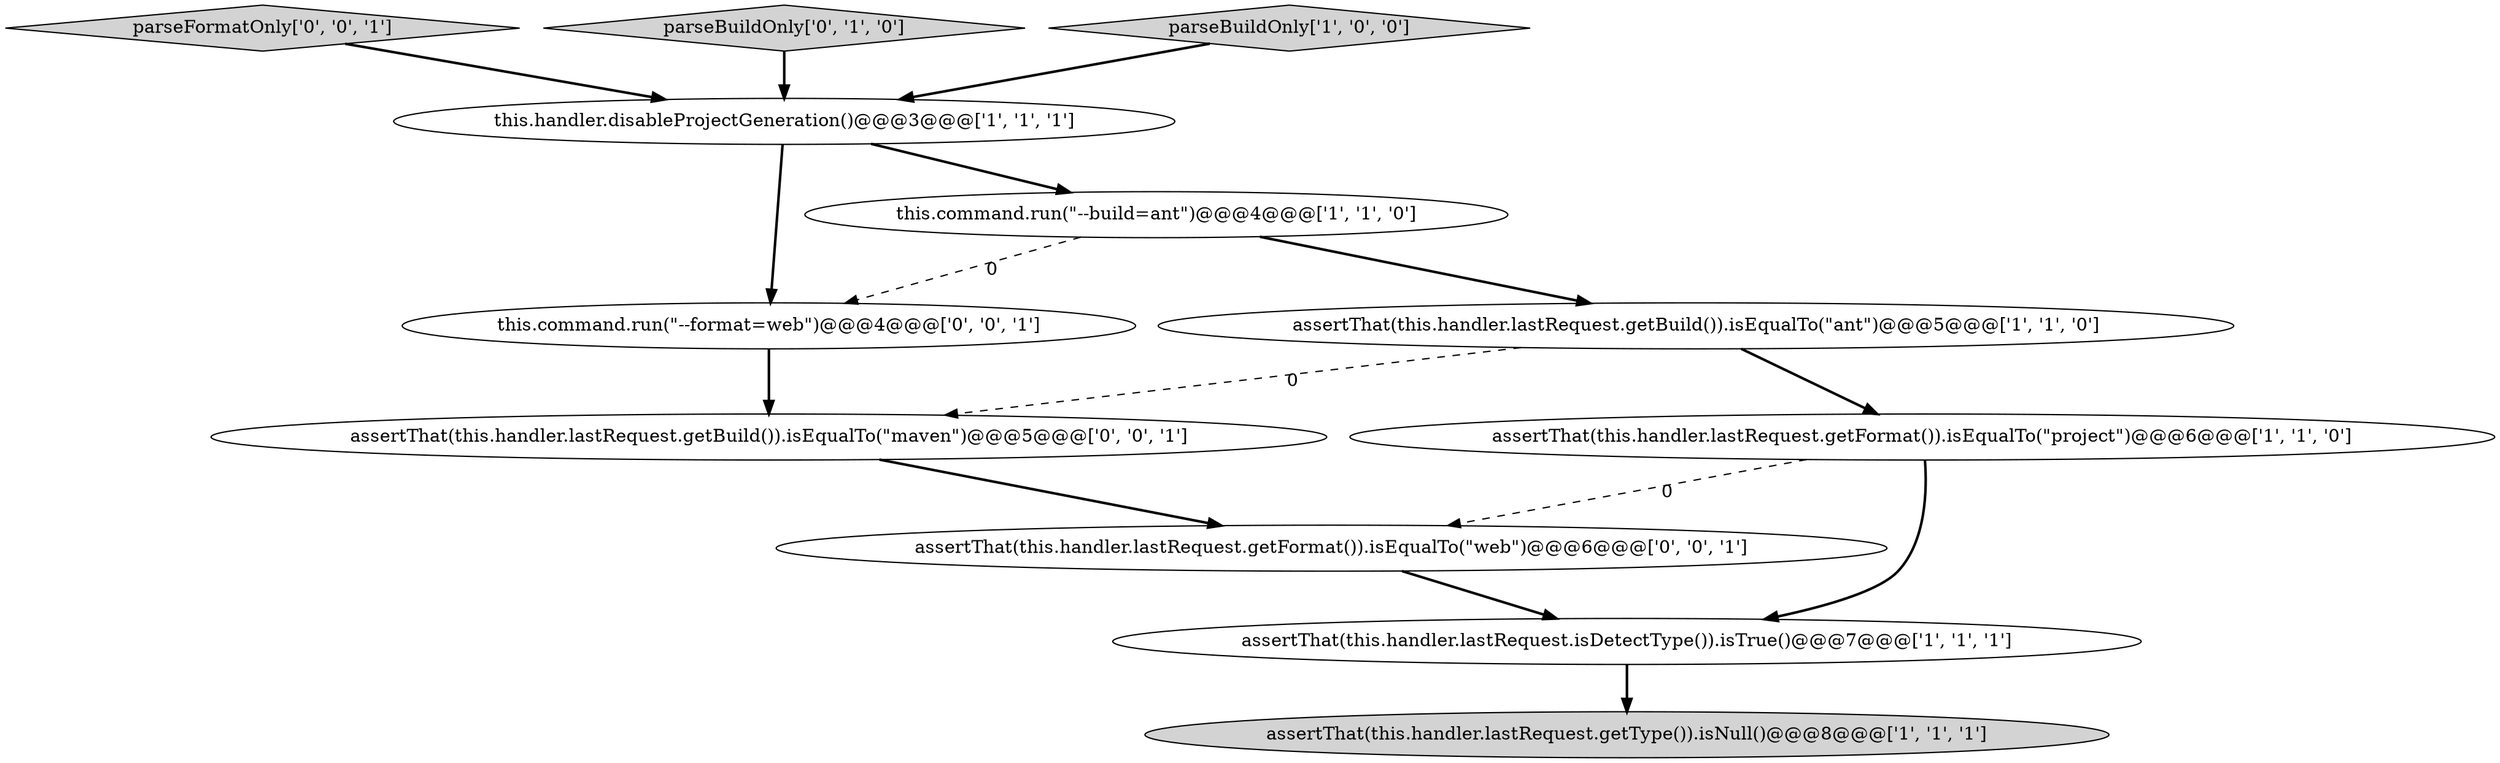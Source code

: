 digraph {
9 [style = filled, label = "assertThat(this.handler.lastRequest.getBuild()).isEqualTo(\"maven\")@@@5@@@['0', '0', '1']", fillcolor = white, shape = ellipse image = "AAA0AAABBB3BBB"];
1 [style = filled, label = "assertThat(this.handler.lastRequest.getFormat()).isEqualTo(\"project\")@@@6@@@['1', '1', '0']", fillcolor = white, shape = ellipse image = "AAA0AAABBB1BBB"];
8 [style = filled, label = "this.command.run(\"--format=web\")@@@4@@@['0', '0', '1']", fillcolor = white, shape = ellipse image = "AAA0AAABBB3BBB"];
10 [style = filled, label = "parseFormatOnly['0', '0', '1']", fillcolor = lightgray, shape = diamond image = "AAA0AAABBB3BBB"];
2 [style = filled, label = "assertThat(this.handler.lastRequest.getType()).isNull()@@@8@@@['1', '1', '1']", fillcolor = lightgray, shape = ellipse image = "AAA0AAABBB1BBB"];
11 [style = filled, label = "assertThat(this.handler.lastRequest.getFormat()).isEqualTo(\"web\")@@@6@@@['0', '0', '1']", fillcolor = white, shape = ellipse image = "AAA0AAABBB3BBB"];
0 [style = filled, label = "this.command.run(\"--build=ant\")@@@4@@@['1', '1', '0']", fillcolor = white, shape = ellipse image = "AAA0AAABBB1BBB"];
7 [style = filled, label = "parseBuildOnly['0', '1', '0']", fillcolor = lightgray, shape = diamond image = "AAA0AAABBB2BBB"];
3 [style = filled, label = "this.handler.disableProjectGeneration()@@@3@@@['1', '1', '1']", fillcolor = white, shape = ellipse image = "AAA0AAABBB1BBB"];
6 [style = filled, label = "assertThat(this.handler.lastRequest.isDetectType()).isTrue()@@@7@@@['1', '1', '1']", fillcolor = white, shape = ellipse image = "AAA0AAABBB1BBB"];
5 [style = filled, label = "assertThat(this.handler.lastRequest.getBuild()).isEqualTo(\"ant\")@@@5@@@['1', '1', '0']", fillcolor = white, shape = ellipse image = "AAA0AAABBB1BBB"];
4 [style = filled, label = "parseBuildOnly['1', '0', '0']", fillcolor = lightgray, shape = diamond image = "AAA0AAABBB1BBB"];
0->8 [style = dashed, label="0"];
5->1 [style = bold, label=""];
4->3 [style = bold, label=""];
10->3 [style = bold, label=""];
5->9 [style = dashed, label="0"];
1->6 [style = bold, label=""];
9->11 [style = bold, label=""];
1->11 [style = dashed, label="0"];
3->8 [style = bold, label=""];
7->3 [style = bold, label=""];
3->0 [style = bold, label=""];
11->6 [style = bold, label=""];
0->5 [style = bold, label=""];
8->9 [style = bold, label=""];
6->2 [style = bold, label=""];
}
